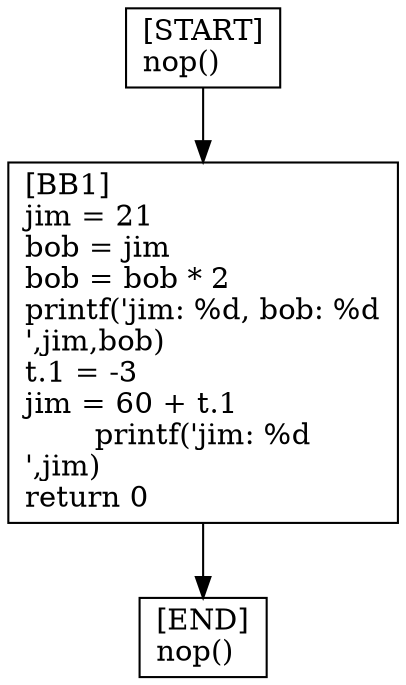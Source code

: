 digraph {
  node [shape=box]
  END [label="[END]\lnop()\l"];
  START [label="[START]\lnop()\l"];
  BB1 [label="[BB1]\ljim = 21\lbob = jim\lbob = bob * 2\lprintf('jim: %d, bob: %d\n',jim,bob)\lt.1 = -3\ljim = 60 + t.1\lprintf('jim: %d\n',jim)\lreturn 0\l"];
  START -> BB1;
  BB1 -> END;
}
